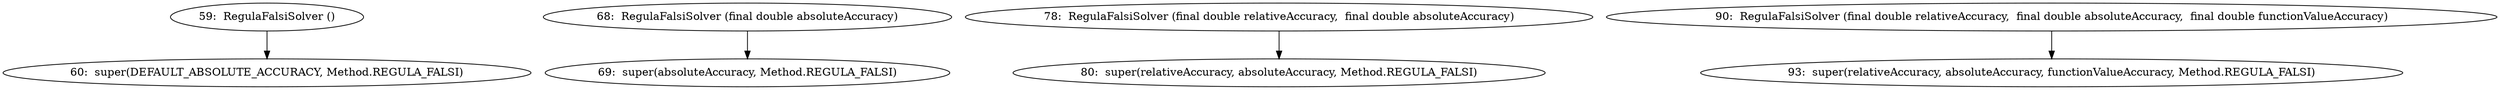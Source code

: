 digraph RegulaFalsiSolver_CFG {
  // graph-vertices
  v1  [label="59:  RegulaFalsiSolver ()"];
  v2  [label="60:  super(DEFAULT_ABSOLUTE_ACCURACY, Method.REGULA_FALSI)"];
  v3  [label="68:  RegulaFalsiSolver (final double absoluteAccuracy)"];
  v4  [label="69:  super(absoluteAccuracy, Method.REGULA_FALSI)"];
  v5  [label="78:  RegulaFalsiSolver (final double relativeAccuracy,  final double absoluteAccuracy)"];
  v6  [label="80:  super(relativeAccuracy, absoluteAccuracy, Method.REGULA_FALSI)"];
  v7  [label="90:  RegulaFalsiSolver (final double relativeAccuracy,  final double absoluteAccuracy,  final double functionValueAccuracy)"];
  v8  [label="93:  super(relativeAccuracy, absoluteAccuracy, functionValueAccuracy, Method.REGULA_FALSI)"];
  // graph-edges
  v1 -> v2;
  v3 -> v4;
  v5 -> v6;
  v7 -> v8;
  // end-of-graph
}
